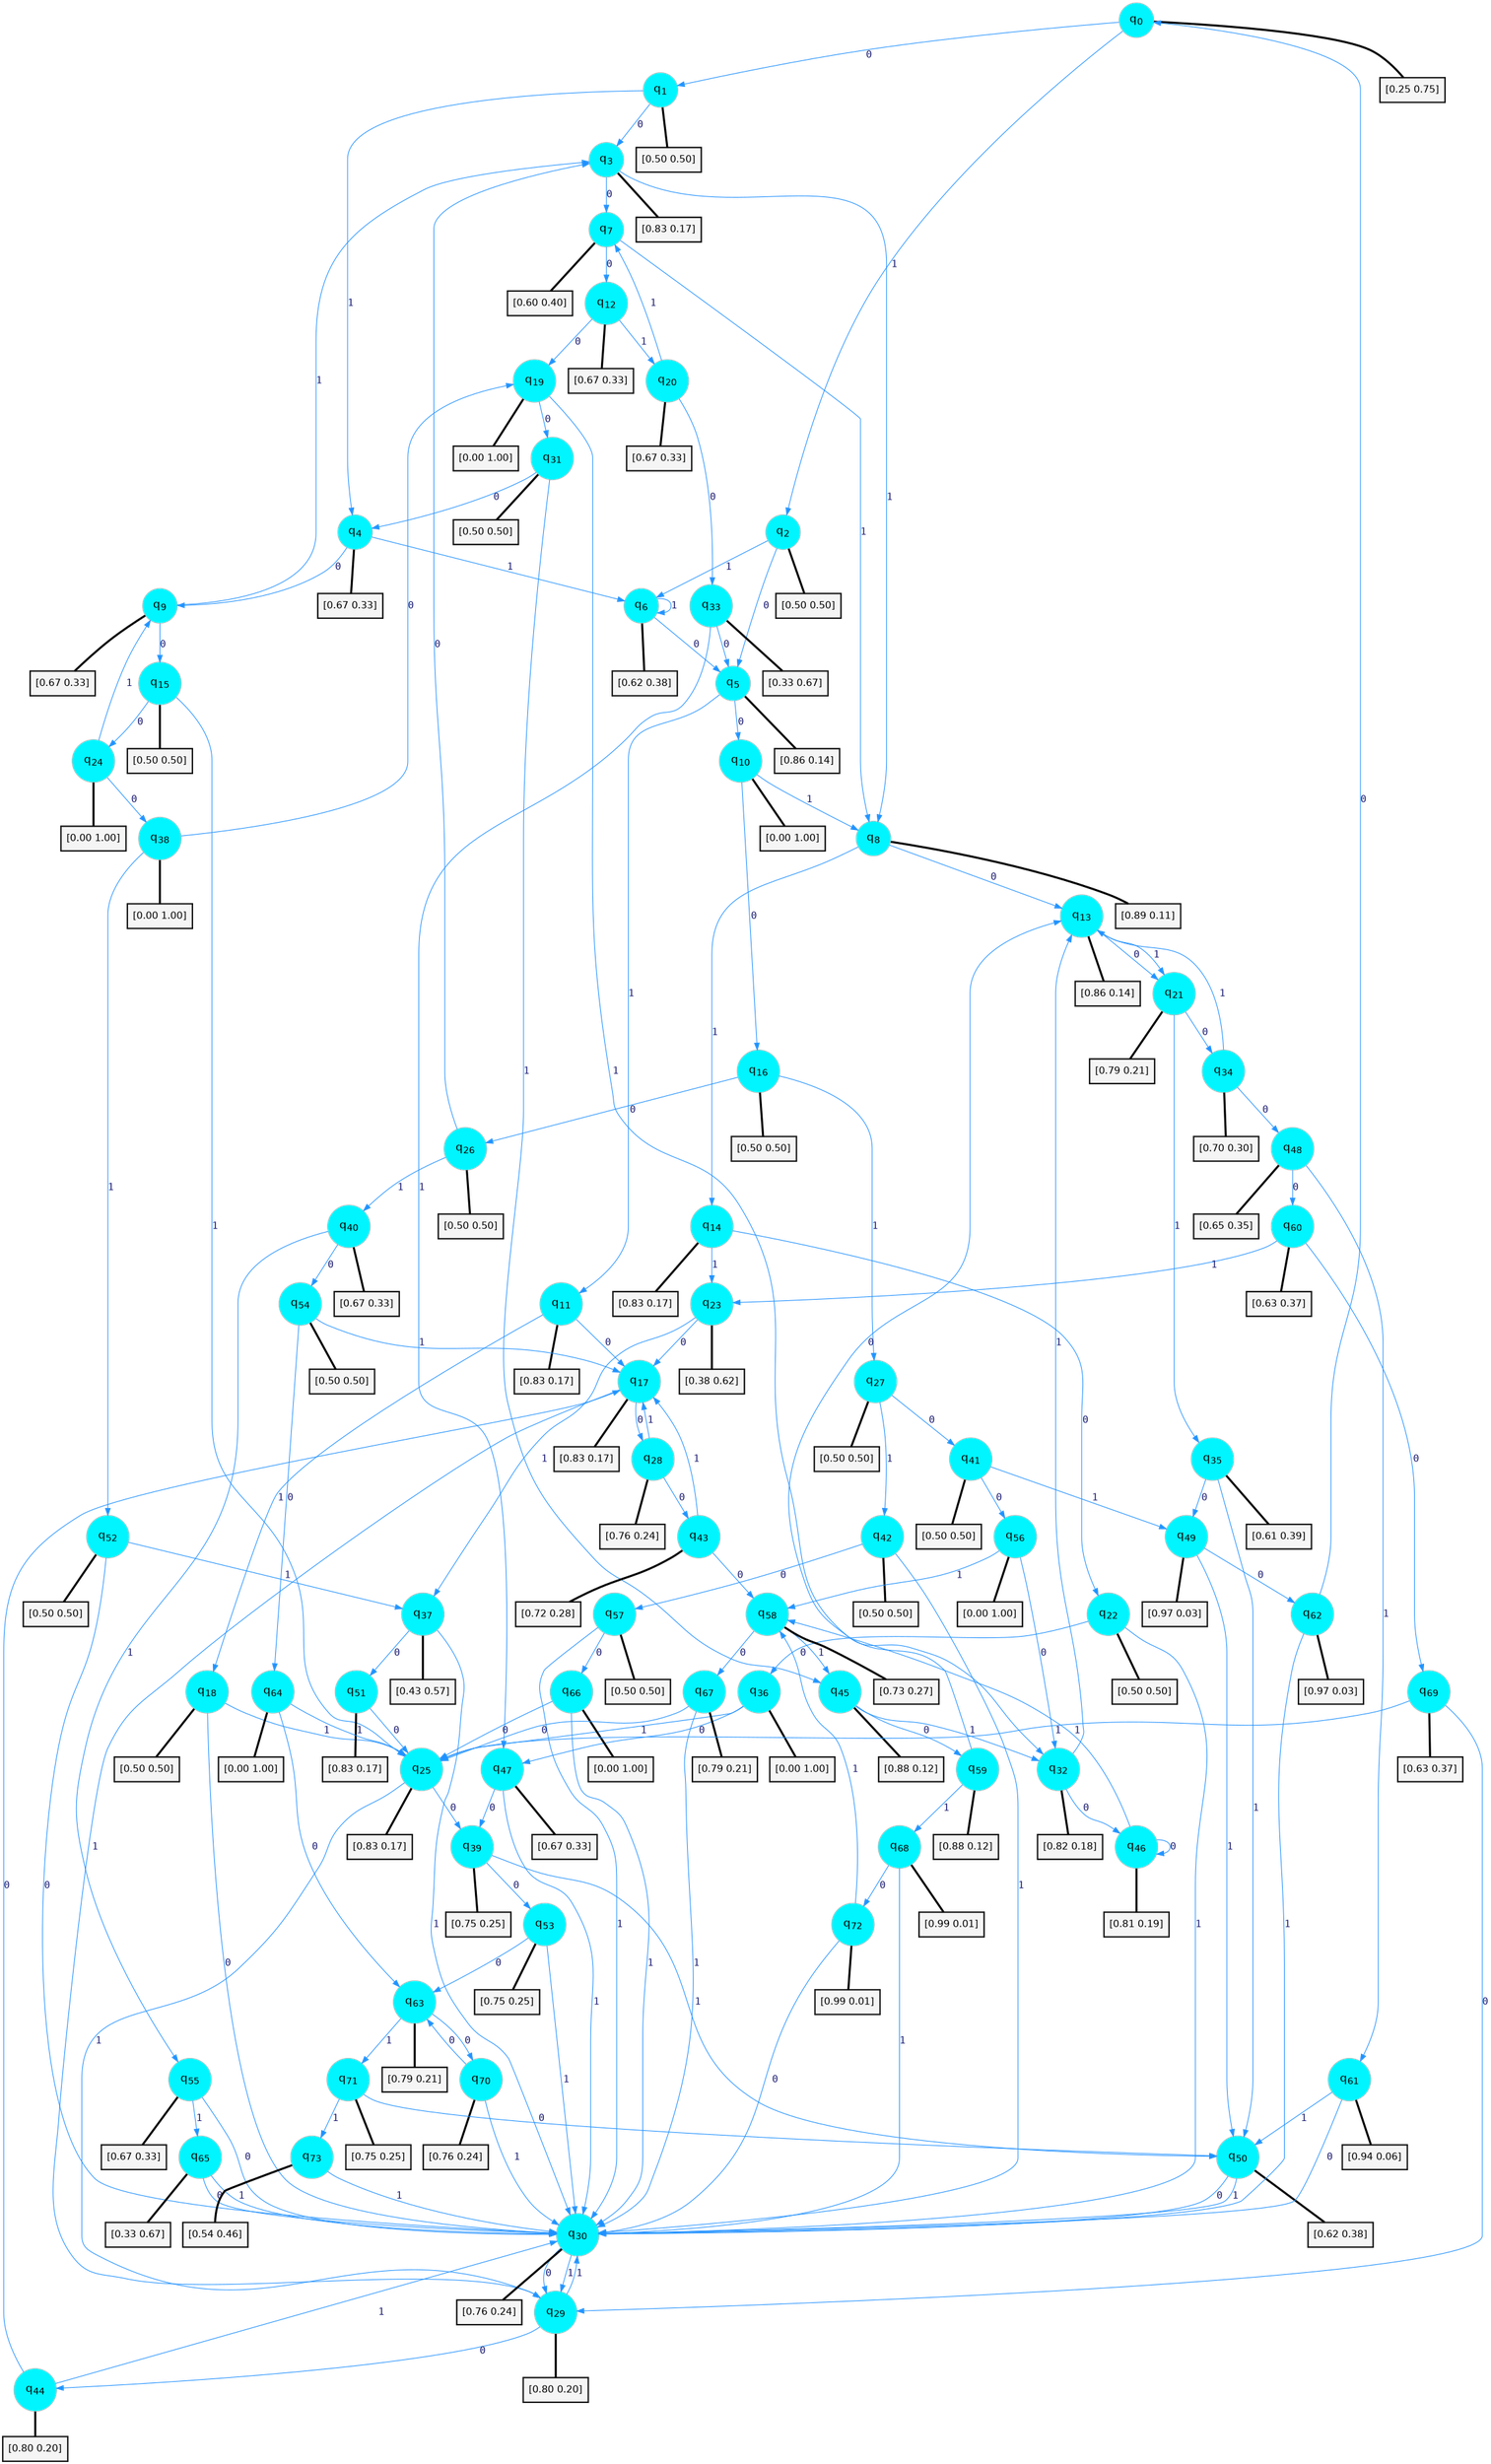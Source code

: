 digraph G {
graph [
bgcolor=transparent, dpi=300, rankdir=TD, size="40,25"];
node [
color=gray, fillcolor=turquoise1, fontcolor=black, fontname=Helvetica, fontsize=16, fontweight=bold, shape=circle, style=filled];
edge [
arrowsize=1, color=dodgerblue1, fontcolor=midnightblue, fontname=courier, fontweight=bold, penwidth=1, style=solid, weight=20];
0[label=<q<SUB>0</SUB>>];
1[label=<q<SUB>1</SUB>>];
2[label=<q<SUB>2</SUB>>];
3[label=<q<SUB>3</SUB>>];
4[label=<q<SUB>4</SUB>>];
5[label=<q<SUB>5</SUB>>];
6[label=<q<SUB>6</SUB>>];
7[label=<q<SUB>7</SUB>>];
8[label=<q<SUB>8</SUB>>];
9[label=<q<SUB>9</SUB>>];
10[label=<q<SUB>10</SUB>>];
11[label=<q<SUB>11</SUB>>];
12[label=<q<SUB>12</SUB>>];
13[label=<q<SUB>13</SUB>>];
14[label=<q<SUB>14</SUB>>];
15[label=<q<SUB>15</SUB>>];
16[label=<q<SUB>16</SUB>>];
17[label=<q<SUB>17</SUB>>];
18[label=<q<SUB>18</SUB>>];
19[label=<q<SUB>19</SUB>>];
20[label=<q<SUB>20</SUB>>];
21[label=<q<SUB>21</SUB>>];
22[label=<q<SUB>22</SUB>>];
23[label=<q<SUB>23</SUB>>];
24[label=<q<SUB>24</SUB>>];
25[label=<q<SUB>25</SUB>>];
26[label=<q<SUB>26</SUB>>];
27[label=<q<SUB>27</SUB>>];
28[label=<q<SUB>28</SUB>>];
29[label=<q<SUB>29</SUB>>];
30[label=<q<SUB>30</SUB>>];
31[label=<q<SUB>31</SUB>>];
32[label=<q<SUB>32</SUB>>];
33[label=<q<SUB>33</SUB>>];
34[label=<q<SUB>34</SUB>>];
35[label=<q<SUB>35</SUB>>];
36[label=<q<SUB>36</SUB>>];
37[label=<q<SUB>37</SUB>>];
38[label=<q<SUB>38</SUB>>];
39[label=<q<SUB>39</SUB>>];
40[label=<q<SUB>40</SUB>>];
41[label=<q<SUB>41</SUB>>];
42[label=<q<SUB>42</SUB>>];
43[label=<q<SUB>43</SUB>>];
44[label=<q<SUB>44</SUB>>];
45[label=<q<SUB>45</SUB>>];
46[label=<q<SUB>46</SUB>>];
47[label=<q<SUB>47</SUB>>];
48[label=<q<SUB>48</SUB>>];
49[label=<q<SUB>49</SUB>>];
50[label=<q<SUB>50</SUB>>];
51[label=<q<SUB>51</SUB>>];
52[label=<q<SUB>52</SUB>>];
53[label=<q<SUB>53</SUB>>];
54[label=<q<SUB>54</SUB>>];
55[label=<q<SUB>55</SUB>>];
56[label=<q<SUB>56</SUB>>];
57[label=<q<SUB>57</SUB>>];
58[label=<q<SUB>58</SUB>>];
59[label=<q<SUB>59</SUB>>];
60[label=<q<SUB>60</SUB>>];
61[label=<q<SUB>61</SUB>>];
62[label=<q<SUB>62</SUB>>];
63[label=<q<SUB>63</SUB>>];
64[label=<q<SUB>64</SUB>>];
65[label=<q<SUB>65</SUB>>];
66[label=<q<SUB>66</SUB>>];
67[label=<q<SUB>67</SUB>>];
68[label=<q<SUB>68</SUB>>];
69[label=<q<SUB>69</SUB>>];
70[label=<q<SUB>70</SUB>>];
71[label=<q<SUB>71</SUB>>];
72[label=<q<SUB>72</SUB>>];
73[label=<q<SUB>73</SUB>>];
74[label="[0.25 0.75]", shape=box,fontcolor=black, fontname=Helvetica, fontsize=14, penwidth=2, fillcolor=whitesmoke,color=black];
75[label="[0.50 0.50]", shape=box,fontcolor=black, fontname=Helvetica, fontsize=14, penwidth=2, fillcolor=whitesmoke,color=black];
76[label="[0.50 0.50]", shape=box,fontcolor=black, fontname=Helvetica, fontsize=14, penwidth=2, fillcolor=whitesmoke,color=black];
77[label="[0.83 0.17]", shape=box,fontcolor=black, fontname=Helvetica, fontsize=14, penwidth=2, fillcolor=whitesmoke,color=black];
78[label="[0.67 0.33]", shape=box,fontcolor=black, fontname=Helvetica, fontsize=14, penwidth=2, fillcolor=whitesmoke,color=black];
79[label="[0.86 0.14]", shape=box,fontcolor=black, fontname=Helvetica, fontsize=14, penwidth=2, fillcolor=whitesmoke,color=black];
80[label="[0.62 0.38]", shape=box,fontcolor=black, fontname=Helvetica, fontsize=14, penwidth=2, fillcolor=whitesmoke,color=black];
81[label="[0.60 0.40]", shape=box,fontcolor=black, fontname=Helvetica, fontsize=14, penwidth=2, fillcolor=whitesmoke,color=black];
82[label="[0.89 0.11]", shape=box,fontcolor=black, fontname=Helvetica, fontsize=14, penwidth=2, fillcolor=whitesmoke,color=black];
83[label="[0.67 0.33]", shape=box,fontcolor=black, fontname=Helvetica, fontsize=14, penwidth=2, fillcolor=whitesmoke,color=black];
84[label="[0.00 1.00]", shape=box,fontcolor=black, fontname=Helvetica, fontsize=14, penwidth=2, fillcolor=whitesmoke,color=black];
85[label="[0.83 0.17]", shape=box,fontcolor=black, fontname=Helvetica, fontsize=14, penwidth=2, fillcolor=whitesmoke,color=black];
86[label="[0.67 0.33]", shape=box,fontcolor=black, fontname=Helvetica, fontsize=14, penwidth=2, fillcolor=whitesmoke,color=black];
87[label="[0.86 0.14]", shape=box,fontcolor=black, fontname=Helvetica, fontsize=14, penwidth=2, fillcolor=whitesmoke,color=black];
88[label="[0.83 0.17]", shape=box,fontcolor=black, fontname=Helvetica, fontsize=14, penwidth=2, fillcolor=whitesmoke,color=black];
89[label="[0.50 0.50]", shape=box,fontcolor=black, fontname=Helvetica, fontsize=14, penwidth=2, fillcolor=whitesmoke,color=black];
90[label="[0.50 0.50]", shape=box,fontcolor=black, fontname=Helvetica, fontsize=14, penwidth=2, fillcolor=whitesmoke,color=black];
91[label="[0.83 0.17]", shape=box,fontcolor=black, fontname=Helvetica, fontsize=14, penwidth=2, fillcolor=whitesmoke,color=black];
92[label="[0.50 0.50]", shape=box,fontcolor=black, fontname=Helvetica, fontsize=14, penwidth=2, fillcolor=whitesmoke,color=black];
93[label="[0.00 1.00]", shape=box,fontcolor=black, fontname=Helvetica, fontsize=14, penwidth=2, fillcolor=whitesmoke,color=black];
94[label="[0.67 0.33]", shape=box,fontcolor=black, fontname=Helvetica, fontsize=14, penwidth=2, fillcolor=whitesmoke,color=black];
95[label="[0.79 0.21]", shape=box,fontcolor=black, fontname=Helvetica, fontsize=14, penwidth=2, fillcolor=whitesmoke,color=black];
96[label="[0.50 0.50]", shape=box,fontcolor=black, fontname=Helvetica, fontsize=14, penwidth=2, fillcolor=whitesmoke,color=black];
97[label="[0.38 0.62]", shape=box,fontcolor=black, fontname=Helvetica, fontsize=14, penwidth=2, fillcolor=whitesmoke,color=black];
98[label="[0.00 1.00]", shape=box,fontcolor=black, fontname=Helvetica, fontsize=14, penwidth=2, fillcolor=whitesmoke,color=black];
99[label="[0.83 0.17]", shape=box,fontcolor=black, fontname=Helvetica, fontsize=14, penwidth=2, fillcolor=whitesmoke,color=black];
100[label="[0.50 0.50]", shape=box,fontcolor=black, fontname=Helvetica, fontsize=14, penwidth=2, fillcolor=whitesmoke,color=black];
101[label="[0.50 0.50]", shape=box,fontcolor=black, fontname=Helvetica, fontsize=14, penwidth=2, fillcolor=whitesmoke,color=black];
102[label="[0.76 0.24]", shape=box,fontcolor=black, fontname=Helvetica, fontsize=14, penwidth=2, fillcolor=whitesmoke,color=black];
103[label="[0.80 0.20]", shape=box,fontcolor=black, fontname=Helvetica, fontsize=14, penwidth=2, fillcolor=whitesmoke,color=black];
104[label="[0.76 0.24]", shape=box,fontcolor=black, fontname=Helvetica, fontsize=14, penwidth=2, fillcolor=whitesmoke,color=black];
105[label="[0.50 0.50]", shape=box,fontcolor=black, fontname=Helvetica, fontsize=14, penwidth=2, fillcolor=whitesmoke,color=black];
106[label="[0.82 0.18]", shape=box,fontcolor=black, fontname=Helvetica, fontsize=14, penwidth=2, fillcolor=whitesmoke,color=black];
107[label="[0.33 0.67]", shape=box,fontcolor=black, fontname=Helvetica, fontsize=14, penwidth=2, fillcolor=whitesmoke,color=black];
108[label="[0.70 0.30]", shape=box,fontcolor=black, fontname=Helvetica, fontsize=14, penwidth=2, fillcolor=whitesmoke,color=black];
109[label="[0.61 0.39]", shape=box,fontcolor=black, fontname=Helvetica, fontsize=14, penwidth=2, fillcolor=whitesmoke,color=black];
110[label="[0.00 1.00]", shape=box,fontcolor=black, fontname=Helvetica, fontsize=14, penwidth=2, fillcolor=whitesmoke,color=black];
111[label="[0.43 0.57]", shape=box,fontcolor=black, fontname=Helvetica, fontsize=14, penwidth=2, fillcolor=whitesmoke,color=black];
112[label="[0.00 1.00]", shape=box,fontcolor=black, fontname=Helvetica, fontsize=14, penwidth=2, fillcolor=whitesmoke,color=black];
113[label="[0.75 0.25]", shape=box,fontcolor=black, fontname=Helvetica, fontsize=14, penwidth=2, fillcolor=whitesmoke,color=black];
114[label="[0.67 0.33]", shape=box,fontcolor=black, fontname=Helvetica, fontsize=14, penwidth=2, fillcolor=whitesmoke,color=black];
115[label="[0.50 0.50]", shape=box,fontcolor=black, fontname=Helvetica, fontsize=14, penwidth=2, fillcolor=whitesmoke,color=black];
116[label="[0.50 0.50]", shape=box,fontcolor=black, fontname=Helvetica, fontsize=14, penwidth=2, fillcolor=whitesmoke,color=black];
117[label="[0.72 0.28]", shape=box,fontcolor=black, fontname=Helvetica, fontsize=14, penwidth=2, fillcolor=whitesmoke,color=black];
118[label="[0.80 0.20]", shape=box,fontcolor=black, fontname=Helvetica, fontsize=14, penwidth=2, fillcolor=whitesmoke,color=black];
119[label="[0.88 0.12]", shape=box,fontcolor=black, fontname=Helvetica, fontsize=14, penwidth=2, fillcolor=whitesmoke,color=black];
120[label="[0.81 0.19]", shape=box,fontcolor=black, fontname=Helvetica, fontsize=14, penwidth=2, fillcolor=whitesmoke,color=black];
121[label="[0.67 0.33]", shape=box,fontcolor=black, fontname=Helvetica, fontsize=14, penwidth=2, fillcolor=whitesmoke,color=black];
122[label="[0.65 0.35]", shape=box,fontcolor=black, fontname=Helvetica, fontsize=14, penwidth=2, fillcolor=whitesmoke,color=black];
123[label="[0.97 0.03]", shape=box,fontcolor=black, fontname=Helvetica, fontsize=14, penwidth=2, fillcolor=whitesmoke,color=black];
124[label="[0.62 0.38]", shape=box,fontcolor=black, fontname=Helvetica, fontsize=14, penwidth=2, fillcolor=whitesmoke,color=black];
125[label="[0.83 0.17]", shape=box,fontcolor=black, fontname=Helvetica, fontsize=14, penwidth=2, fillcolor=whitesmoke,color=black];
126[label="[0.50 0.50]", shape=box,fontcolor=black, fontname=Helvetica, fontsize=14, penwidth=2, fillcolor=whitesmoke,color=black];
127[label="[0.75 0.25]", shape=box,fontcolor=black, fontname=Helvetica, fontsize=14, penwidth=2, fillcolor=whitesmoke,color=black];
128[label="[0.50 0.50]", shape=box,fontcolor=black, fontname=Helvetica, fontsize=14, penwidth=2, fillcolor=whitesmoke,color=black];
129[label="[0.67 0.33]", shape=box,fontcolor=black, fontname=Helvetica, fontsize=14, penwidth=2, fillcolor=whitesmoke,color=black];
130[label="[0.00 1.00]", shape=box,fontcolor=black, fontname=Helvetica, fontsize=14, penwidth=2, fillcolor=whitesmoke,color=black];
131[label="[0.50 0.50]", shape=box,fontcolor=black, fontname=Helvetica, fontsize=14, penwidth=2, fillcolor=whitesmoke,color=black];
132[label="[0.73 0.27]", shape=box,fontcolor=black, fontname=Helvetica, fontsize=14, penwidth=2, fillcolor=whitesmoke,color=black];
133[label="[0.88 0.12]", shape=box,fontcolor=black, fontname=Helvetica, fontsize=14, penwidth=2, fillcolor=whitesmoke,color=black];
134[label="[0.63 0.37]", shape=box,fontcolor=black, fontname=Helvetica, fontsize=14, penwidth=2, fillcolor=whitesmoke,color=black];
135[label="[0.94 0.06]", shape=box,fontcolor=black, fontname=Helvetica, fontsize=14, penwidth=2, fillcolor=whitesmoke,color=black];
136[label="[0.97 0.03]", shape=box,fontcolor=black, fontname=Helvetica, fontsize=14, penwidth=2, fillcolor=whitesmoke,color=black];
137[label="[0.79 0.21]", shape=box,fontcolor=black, fontname=Helvetica, fontsize=14, penwidth=2, fillcolor=whitesmoke,color=black];
138[label="[0.00 1.00]", shape=box,fontcolor=black, fontname=Helvetica, fontsize=14, penwidth=2, fillcolor=whitesmoke,color=black];
139[label="[0.33 0.67]", shape=box,fontcolor=black, fontname=Helvetica, fontsize=14, penwidth=2, fillcolor=whitesmoke,color=black];
140[label="[0.00 1.00]", shape=box,fontcolor=black, fontname=Helvetica, fontsize=14, penwidth=2, fillcolor=whitesmoke,color=black];
141[label="[0.79 0.21]", shape=box,fontcolor=black, fontname=Helvetica, fontsize=14, penwidth=2, fillcolor=whitesmoke,color=black];
142[label="[0.99 0.01]", shape=box,fontcolor=black, fontname=Helvetica, fontsize=14, penwidth=2, fillcolor=whitesmoke,color=black];
143[label="[0.63 0.37]", shape=box,fontcolor=black, fontname=Helvetica, fontsize=14, penwidth=2, fillcolor=whitesmoke,color=black];
144[label="[0.76 0.24]", shape=box,fontcolor=black, fontname=Helvetica, fontsize=14, penwidth=2, fillcolor=whitesmoke,color=black];
145[label="[0.75 0.25]", shape=box,fontcolor=black, fontname=Helvetica, fontsize=14, penwidth=2, fillcolor=whitesmoke,color=black];
146[label="[0.99 0.01]", shape=box,fontcolor=black, fontname=Helvetica, fontsize=14, penwidth=2, fillcolor=whitesmoke,color=black];
147[label="[0.54 0.46]", shape=box,fontcolor=black, fontname=Helvetica, fontsize=14, penwidth=2, fillcolor=whitesmoke,color=black];
0->1 [label=0];
0->2 [label=1];
0->74 [arrowhead=none, penwidth=3,color=black];
1->3 [label=0];
1->4 [label=1];
1->75 [arrowhead=none, penwidth=3,color=black];
2->5 [label=0];
2->6 [label=1];
2->76 [arrowhead=none, penwidth=3,color=black];
3->7 [label=0];
3->8 [label=1];
3->77 [arrowhead=none, penwidth=3,color=black];
4->9 [label=0];
4->6 [label=1];
4->78 [arrowhead=none, penwidth=3,color=black];
5->10 [label=0];
5->11 [label=1];
5->79 [arrowhead=none, penwidth=3,color=black];
6->5 [label=0];
6->6 [label=1];
6->80 [arrowhead=none, penwidth=3,color=black];
7->12 [label=0];
7->8 [label=1];
7->81 [arrowhead=none, penwidth=3,color=black];
8->13 [label=0];
8->14 [label=1];
8->82 [arrowhead=none, penwidth=3,color=black];
9->15 [label=0];
9->3 [label=1];
9->83 [arrowhead=none, penwidth=3,color=black];
10->16 [label=0];
10->8 [label=1];
10->84 [arrowhead=none, penwidth=3,color=black];
11->17 [label=0];
11->18 [label=1];
11->85 [arrowhead=none, penwidth=3,color=black];
12->19 [label=0];
12->20 [label=1];
12->86 [arrowhead=none, penwidth=3,color=black];
13->21 [label=0];
13->21 [label=1];
13->87 [arrowhead=none, penwidth=3,color=black];
14->22 [label=0];
14->23 [label=1];
14->88 [arrowhead=none, penwidth=3,color=black];
15->24 [label=0];
15->25 [label=1];
15->89 [arrowhead=none, penwidth=3,color=black];
16->26 [label=0];
16->27 [label=1];
16->90 [arrowhead=none, penwidth=3,color=black];
17->28 [label=0];
17->29 [label=1];
17->91 [arrowhead=none, penwidth=3,color=black];
18->30 [label=0];
18->25 [label=1];
18->92 [arrowhead=none, penwidth=3,color=black];
19->31 [label=0];
19->32 [label=1];
19->93 [arrowhead=none, penwidth=3,color=black];
20->33 [label=0];
20->7 [label=1];
20->94 [arrowhead=none, penwidth=3,color=black];
21->34 [label=0];
21->35 [label=1];
21->95 [arrowhead=none, penwidth=3,color=black];
22->36 [label=0];
22->30 [label=1];
22->96 [arrowhead=none, penwidth=3,color=black];
23->17 [label=0];
23->37 [label=1];
23->97 [arrowhead=none, penwidth=3,color=black];
24->38 [label=0];
24->9 [label=1];
24->98 [arrowhead=none, penwidth=3,color=black];
25->39 [label=0];
25->29 [label=1];
25->99 [arrowhead=none, penwidth=3,color=black];
26->3 [label=0];
26->40 [label=1];
26->100 [arrowhead=none, penwidth=3,color=black];
27->41 [label=0];
27->42 [label=1];
27->101 [arrowhead=none, penwidth=3,color=black];
28->43 [label=0];
28->17 [label=1];
28->102 [arrowhead=none, penwidth=3,color=black];
29->44 [label=0];
29->30 [label=1];
29->103 [arrowhead=none, penwidth=3,color=black];
30->29 [label=0];
30->29 [label=1];
30->104 [arrowhead=none, penwidth=3,color=black];
31->4 [label=0];
31->45 [label=1];
31->105 [arrowhead=none, penwidth=3,color=black];
32->46 [label=0];
32->13 [label=1];
32->106 [arrowhead=none, penwidth=3,color=black];
33->5 [label=0];
33->47 [label=1];
33->107 [arrowhead=none, penwidth=3,color=black];
34->48 [label=0];
34->13 [label=1];
34->108 [arrowhead=none, penwidth=3,color=black];
35->49 [label=0];
35->50 [label=1];
35->109 [arrowhead=none, penwidth=3,color=black];
36->47 [label=0];
36->25 [label=1];
36->110 [arrowhead=none, penwidth=3,color=black];
37->51 [label=0];
37->30 [label=1];
37->111 [arrowhead=none, penwidth=3,color=black];
38->19 [label=0];
38->52 [label=1];
38->112 [arrowhead=none, penwidth=3,color=black];
39->53 [label=0];
39->50 [label=1];
39->113 [arrowhead=none, penwidth=3,color=black];
40->54 [label=0];
40->55 [label=1];
40->114 [arrowhead=none, penwidth=3,color=black];
41->56 [label=0];
41->49 [label=1];
41->115 [arrowhead=none, penwidth=3,color=black];
42->57 [label=0];
42->30 [label=1];
42->116 [arrowhead=none, penwidth=3,color=black];
43->58 [label=0];
43->17 [label=1];
43->117 [arrowhead=none, penwidth=3,color=black];
44->17 [label=0];
44->30 [label=1];
44->118 [arrowhead=none, penwidth=3,color=black];
45->59 [label=0];
45->32 [label=1];
45->119 [arrowhead=none, penwidth=3,color=black];
46->46 [label=0];
46->58 [label=1];
46->120 [arrowhead=none, penwidth=3,color=black];
47->39 [label=0];
47->30 [label=1];
47->121 [arrowhead=none, penwidth=3,color=black];
48->60 [label=0];
48->61 [label=1];
48->122 [arrowhead=none, penwidth=3,color=black];
49->62 [label=0];
49->50 [label=1];
49->123 [arrowhead=none, penwidth=3,color=black];
50->30 [label=0];
50->30 [label=1];
50->124 [arrowhead=none, penwidth=3,color=black];
51->25 [label=0];
51->125 [arrowhead=none, penwidth=3,color=black];
52->30 [label=0];
52->37 [label=1];
52->126 [arrowhead=none, penwidth=3,color=black];
53->63 [label=0];
53->30 [label=1];
53->127 [arrowhead=none, penwidth=3,color=black];
54->64 [label=0];
54->17 [label=1];
54->128 [arrowhead=none, penwidth=3,color=black];
55->30 [label=0];
55->65 [label=1];
55->129 [arrowhead=none, penwidth=3,color=black];
56->32 [label=0];
56->58 [label=1];
56->130 [arrowhead=none, penwidth=3,color=black];
57->66 [label=0];
57->30 [label=1];
57->131 [arrowhead=none, penwidth=3,color=black];
58->67 [label=0];
58->45 [label=1];
58->132 [arrowhead=none, penwidth=3,color=black];
59->13 [label=0];
59->68 [label=1];
59->133 [arrowhead=none, penwidth=3,color=black];
60->69 [label=0];
60->23 [label=1];
60->134 [arrowhead=none, penwidth=3,color=black];
61->30 [label=0];
61->50 [label=1];
61->135 [arrowhead=none, penwidth=3,color=black];
62->0 [label=0];
62->30 [label=1];
62->136 [arrowhead=none, penwidth=3,color=black];
63->70 [label=0];
63->71 [label=1];
63->137 [arrowhead=none, penwidth=3,color=black];
64->63 [label=0];
64->25 [label=1];
64->138 [arrowhead=none, penwidth=3,color=black];
65->30 [label=0];
65->30 [label=1];
65->139 [arrowhead=none, penwidth=3,color=black];
66->25 [label=0];
66->30 [label=1];
66->140 [arrowhead=none, penwidth=3,color=black];
67->25 [label=0];
67->30 [label=1];
67->141 [arrowhead=none, penwidth=3,color=black];
68->72 [label=0];
68->30 [label=1];
68->142 [arrowhead=none, penwidth=3,color=black];
69->29 [label=0];
69->25 [label=1];
69->143 [arrowhead=none, penwidth=3,color=black];
70->63 [label=0];
70->30 [label=1];
70->144 [arrowhead=none, penwidth=3,color=black];
71->50 [label=0];
71->73 [label=1];
71->145 [arrowhead=none, penwidth=3,color=black];
72->30 [label=0];
72->58 [label=1];
72->146 [arrowhead=none, penwidth=3,color=black];
73->30 [label=1];
73->147 [arrowhead=none, penwidth=3,color=black];
}
